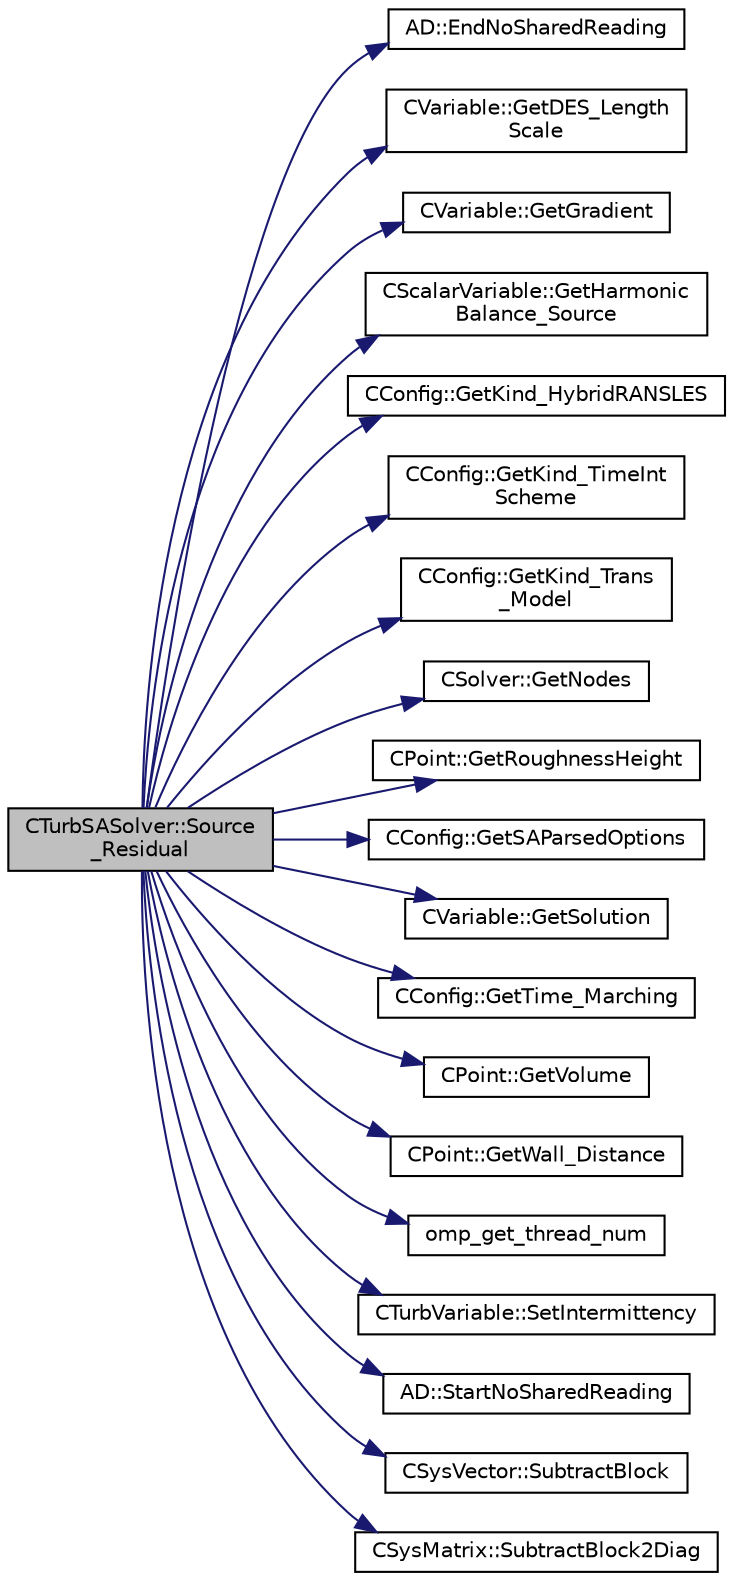 digraph "CTurbSASolver::Source_Residual"
{
 // LATEX_PDF_SIZE
  edge [fontname="Helvetica",fontsize="10",labelfontname="Helvetica",labelfontsize="10"];
  node [fontname="Helvetica",fontsize="10",shape=record];
  rankdir="LR";
  Node1 [label="CTurbSASolver::Source\l_Residual",height=0.2,width=0.4,color="black", fillcolor="grey75", style="filled", fontcolor="black",tooltip="Source term computation."];
  Node1 -> Node2 [color="midnightblue",fontsize="10",style="solid",fontname="Helvetica"];
  Node2 [label="AD::EndNoSharedReading",height=0.2,width=0.4,color="black", fillcolor="white", style="filled",URL="$namespaceAD.html#ac7ec9bb1bce9a9b429ca4f355ffa8d3f",tooltip="End the \"no shared reading\" adjoint evaluation mode."];
  Node1 -> Node3 [color="midnightblue",fontsize="10",style="solid",fontname="Helvetica"];
  Node3 [label="CVariable::GetDES_Length\lScale",height=0.2,width=0.4,color="black", fillcolor="white", style="filled",URL="$classCVariable.html#a063db38a4dba2d53a2d76eedfce3e6a0",tooltip="A virtual member."];
  Node1 -> Node4 [color="midnightblue",fontsize="10",style="solid",fontname="Helvetica"];
  Node4 [label="CVariable::GetGradient",height=0.2,width=0.4,color="black", fillcolor="white", style="filled",URL="$classCVariable.html#a07d4f954fe5a79e6f85adab3d462d73c",tooltip="Get the gradient of the entire solution."];
  Node1 -> Node5 [color="midnightblue",fontsize="10",style="solid",fontname="Helvetica"];
  Node5 [label="CScalarVariable::GetHarmonic\lBalance_Source",height=0.2,width=0.4,color="black", fillcolor="white", style="filled",URL="$classCScalarVariable.html#a30ce74a542d3a66653f2373880627d1a",tooltip="Get the harmonic balance source term."];
  Node1 -> Node6 [color="midnightblue",fontsize="10",style="solid",fontname="Helvetica"];
  Node6 [label="CConfig::GetKind_HybridRANSLES",height=0.2,width=0.4,color="black", fillcolor="white", style="filled",URL="$classCConfig.html#abfd9da622a435f924a30a08d349f304d",tooltip="Get the Kind of Hybrid RANS/LES."];
  Node1 -> Node7 [color="midnightblue",fontsize="10",style="solid",fontname="Helvetica"];
  Node7 [label="CConfig::GetKind_TimeInt\lScheme",height=0.2,width=0.4,color="black", fillcolor="white", style="filled",URL="$classCConfig.html#ad16f71356f146b530fb1fbb45444525c",tooltip="Get the kind of time integration method."];
  Node1 -> Node8 [color="midnightblue",fontsize="10",style="solid",fontname="Helvetica"];
  Node8 [label="CConfig::GetKind_Trans\l_Model",height=0.2,width=0.4,color="black", fillcolor="white", style="filled",URL="$classCConfig.html#aa3491085ca1a0997d8fb58698bb64fb6",tooltip="Get the kind of the transition model."];
  Node1 -> Node9 [color="midnightblue",fontsize="10",style="solid",fontname="Helvetica"];
  Node9 [label="CSolver::GetNodes",height=0.2,width=0.4,color="black", fillcolor="white", style="filled",URL="$classCSolver.html#af3198e52a2ea377bb765647b5e697197",tooltip="Allow outside access to the nodes of the solver, containing conservatives, primitives,..."];
  Node1 -> Node10 [color="midnightblue",fontsize="10",style="solid",fontname="Helvetica"];
  Node10 [label="CPoint::GetRoughnessHeight",height=0.2,width=0.4,color="black", fillcolor="white", style="filled",URL="$classCPoint.html#a582ff49fa3cd1dd09919bb54a20afb5f",tooltip="Get the value of the distance to the nearest wall."];
  Node1 -> Node11 [color="midnightblue",fontsize="10",style="solid",fontname="Helvetica"];
  Node11 [label="CConfig::GetSAParsedOptions",height=0.2,width=0.4,color="black", fillcolor="white", style="filled",URL="$classCConfig.html#a66aa27cc745f1c7328987376dbd6788d",tooltip="Get parsed SA option data structure."];
  Node1 -> Node12 [color="midnightblue",fontsize="10",style="solid",fontname="Helvetica"];
  Node12 [label="CVariable::GetSolution",height=0.2,width=0.4,color="black", fillcolor="white", style="filled",URL="$classCVariable.html#a261483e39c23c1de7cb9aea7e917c121",tooltip="Get the solution."];
  Node1 -> Node13 [color="midnightblue",fontsize="10",style="solid",fontname="Helvetica"];
  Node13 [label="CConfig::GetTime_Marching",height=0.2,width=0.4,color="black", fillcolor="white", style="filled",URL="$classCConfig.html#ac47e04d76ce865893a94dcedd3c9b6a5",tooltip="Provides information about the time integration, and change the write in the output files information..."];
  Node1 -> Node14 [color="midnightblue",fontsize="10",style="solid",fontname="Helvetica"];
  Node14 [label="CPoint::GetVolume",height=0.2,width=0.4,color="black", fillcolor="white", style="filled",URL="$classCPoint.html#a35a504401472dfa76ef1187a5675414f",tooltip="Get area or volume of the control volume."];
  Node1 -> Node15 [color="midnightblue",fontsize="10",style="solid",fontname="Helvetica"];
  Node15 [label="CPoint::GetWall_Distance",height=0.2,width=0.4,color="black", fillcolor="white", style="filled",URL="$classCPoint.html#ac4bc76884771541056fd8b0471c161d2",tooltip="Get the value of the distance to the nearest wall."];
  Node1 -> Node16 [color="midnightblue",fontsize="10",style="solid",fontname="Helvetica"];
  Node16 [label="omp_get_thread_num",height=0.2,width=0.4,color="black", fillcolor="white", style="filled",URL="$omp__structure_8hpp.html#aad63dd7e34961dbbd2e8774e7f6bc2d0",tooltip="Index of current thread, akin to MPI rank."];
  Node1 -> Node17 [color="midnightblue",fontsize="10",style="solid",fontname="Helvetica"];
  Node17 [label="CTurbVariable::SetIntermittency",height=0.2,width=0.4,color="black", fillcolor="white", style="filled",URL="$classCTurbVariable.html#ae8517d151cbe16ba5e81aec3b1f61979",tooltip="Set the intermittency of the transition model."];
  Node1 -> Node18 [color="midnightblue",fontsize="10",style="solid",fontname="Helvetica"];
  Node18 [label="AD::StartNoSharedReading",height=0.2,width=0.4,color="black", fillcolor="white", style="filled",URL="$namespaceAD.html#ac6c34b1654aff3cb19cb0e0de7f2ae5b",tooltip="Begin a hybrid parallel adjoint evaluation mode that assumes an inherently safe reverse path."];
  Node1 -> Node19 [color="midnightblue",fontsize="10",style="solid",fontname="Helvetica"];
  Node19 [label="CSysVector::SubtractBlock",height=0.2,width=0.4,color="black", fillcolor="white", style="filled",URL="$classCSysVector.html#a71ea6ec1ebdb77535b976bb40e7659a6",tooltip="Subtract \"block\" from the vector, see AddBlock."];
  Node1 -> Node20 [color="midnightblue",fontsize="10",style="solid",fontname="Helvetica"];
  Node20 [label="CSysMatrix::SubtractBlock2Diag",height=0.2,width=0.4,color="black", fillcolor="white", style="filled",URL="$classCSysMatrix.html#a423b77066cf386dd6e4b95a656e4aadb",tooltip="Short-hand to AddBlock2Diag with alpha = -1, i.e. subtracts from the current diagonal."];
}
